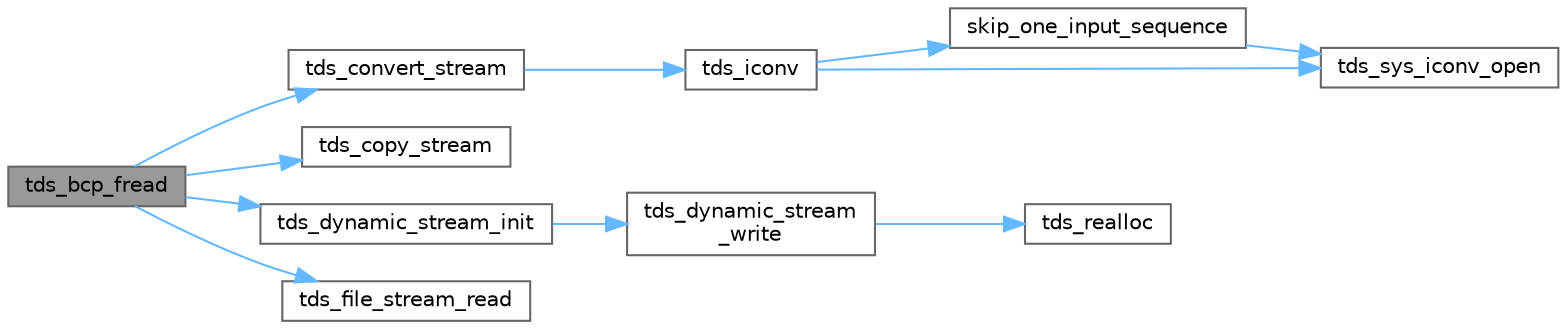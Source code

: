 digraph "tds_bcp_fread"
{
 // LATEX_PDF_SIZE
  bgcolor="transparent";
  edge [fontname=Helvetica,fontsize=10,labelfontname=Helvetica,labelfontsize=10];
  node [fontname=Helvetica,fontsize=10,shape=box,height=0.2,width=0.4];
  rankdir="LR";
  Node1 [id="Node000001",label="tds_bcp_fread",height=0.2,width=0.4,color="gray40", fillcolor="grey60", style="filled", fontcolor="black",tooltip="Read a data file, passing the data through iconv()."];
  Node1 -> Node2 [id="edge1_Node000001_Node000002",color="steelblue1",style="solid",tooltip=" "];
  Node2 [id="Node000002",label="tds_convert_stream",height=0.2,width=0.4,color="grey40", fillcolor="white", style="filled",URL="$a01479.html#a9d8eb43a81ff58ab423dce0ce95b9564",tooltip="Reads and writes from a stream converting characters."];
  Node2 -> Node3 [id="edge2_Node000002_Node000003",color="steelblue1",style="solid",tooltip=" "];
  Node3 [id="Node000003",label="tds_iconv",height=0.2,width=0.4,color="grey40", fillcolor="white", style="filled",URL="$a00588.html#ga87db49044919f1bc84c0ff5e9ab00304",tooltip="Wrapper around iconv(3)."];
  Node3 -> Node4 [id="edge3_Node000003_Node000004",color="steelblue1",style="solid",tooltip=" "];
  Node4 [id="Node000004",label="skip_one_input_sequence",height=0.2,width=0.4,color="grey40", fillcolor="white", style="filled",URL="$a00588.html#ga3380140fc6eb9f2090c430f40e846876",tooltip="Move the input sequence pointer to the next valid position."];
  Node4 -> Node5 [id="edge4_Node000004_Node000005",color="steelblue1",style="solid",tooltip=" "];
  Node5 [id="Node000005",label="tds_sys_iconv_open",height=0.2,width=0.4,color="grey40", fillcolor="white", style="filled",URL="$a00588.html#ga900b0bce08c6bfc2e7c988f4b5970516",tooltip="Inputs are FreeTDS canonical names, no other."];
  Node3 -> Node5 [id="edge5_Node000003_Node000005",color="steelblue1",style="solid",tooltip=" "];
  Node1 -> Node6 [id="edge6_Node000001_Node000006",color="steelblue1",style="solid",tooltip=" "];
  Node6 [id="Node000006",label="tds_copy_stream",height=0.2,width=0.4,color="grey40", fillcolor="white", style="filled",URL="$a01479.html#a50bc3749988d1c3c441044fc07ab44e4",tooltip="Reads and writes from a stream to another."];
  Node1 -> Node7 [id="edge7_Node000001_Node000007",color="steelblue1",style="solid",tooltip=" "];
  Node7 [id="Node000007",label="tds_dynamic_stream_init",height=0.2,width=0.4,color="grey40", fillcolor="white", style="filled",URL="$a01479.html#a4f9e40da6941cb9407d0da5bc3030517",tooltip="Initialize a dynamic output stream."];
  Node7 -> Node8 [id="edge8_Node000007_Node000008",color="steelblue1",style="solid",tooltip=" "];
  Node8 [id="Node000008",label="tds_dynamic_stream\l_write",height=0.2,width=0.4,color="grey40", fillcolor="white", style="filled",URL="$a01479.html#abaf688c85ea04a2392103d519a55d04e",tooltip="Writes data to a dynamic allocated buffer."];
  Node8 -> Node9 [id="edge9_Node000008_Node000009",color="steelblue1",style="solid",tooltip=" "];
  Node9 [id="Node000009",label="tds_realloc",height=0.2,width=0.4,color="grey40", fillcolor="white", style="filled",URL="$a00589.html#ga8645f5abc49db03d14b66f72b83a9a4c",tooltip="Reallocate a pointer and update it if success."];
  Node1 -> Node10 [id="edge10_Node000001_Node000010",color="steelblue1",style="solid",tooltip=" "];
  Node10 [id="Node000010",label="tds_file_stream_read",height=0.2,width=0.4,color="grey40", fillcolor="white", style="filled",URL="$a00254.html#a1b83c9db016b481aa1fa0352f976d50d",tooltip="Reads a chunk of data from file stream checking for terminator."];
}
